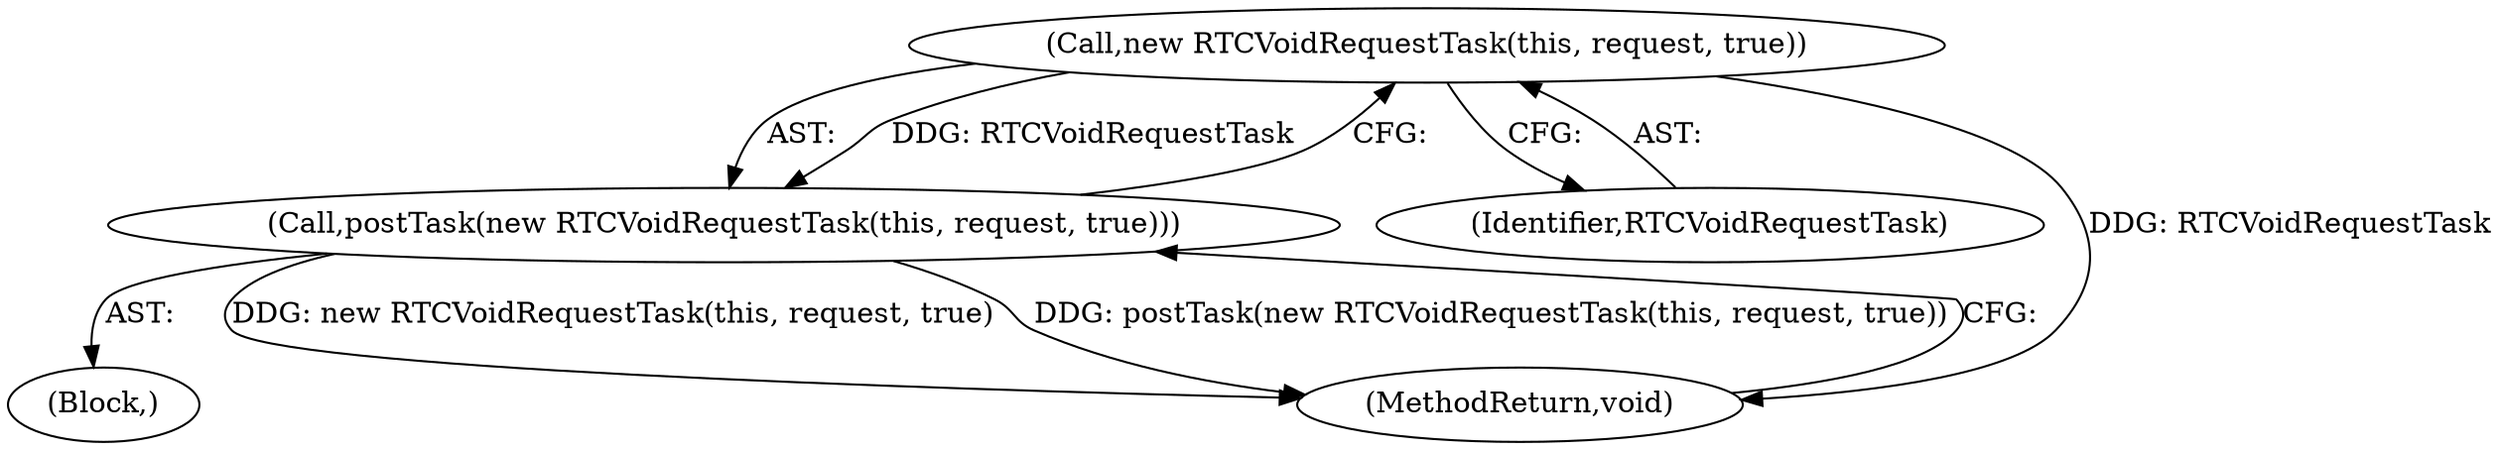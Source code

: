 digraph "1_Chrome_ab5e55ff333def909d025ac45da9ffa0d88a63f2_26@del" {
"1000116" [label="(Call,new RTCVoidRequestTask(this, request, true))"];
"1000115" [label="(Call,postTask(new RTCVoidRequestTask(this, request, true)))"];
"1000115" [label="(Call,postTask(new RTCVoidRequestTask(this, request, true)))"];
"1000111" [label="(Block,)"];
"1000117" [label="(Identifier,RTCVoidRequestTask)"];
"1000122" [label="(MethodReturn,void)"];
"1000116" [label="(Call,new RTCVoidRequestTask(this, request, true))"];
"1000116" -> "1000115"  [label="AST: "];
"1000116" -> "1000117"  [label="CFG: "];
"1000117" -> "1000116"  [label="AST: "];
"1000115" -> "1000116"  [label="CFG: "];
"1000116" -> "1000122"  [label="DDG: RTCVoidRequestTask"];
"1000116" -> "1000115"  [label="DDG: RTCVoidRequestTask"];
"1000115" -> "1000111"  [label="AST: "];
"1000122" -> "1000115"  [label="CFG: "];
"1000115" -> "1000122"  [label="DDG: new RTCVoidRequestTask(this, request, true)"];
"1000115" -> "1000122"  [label="DDG: postTask(new RTCVoidRequestTask(this, request, true))"];
}

